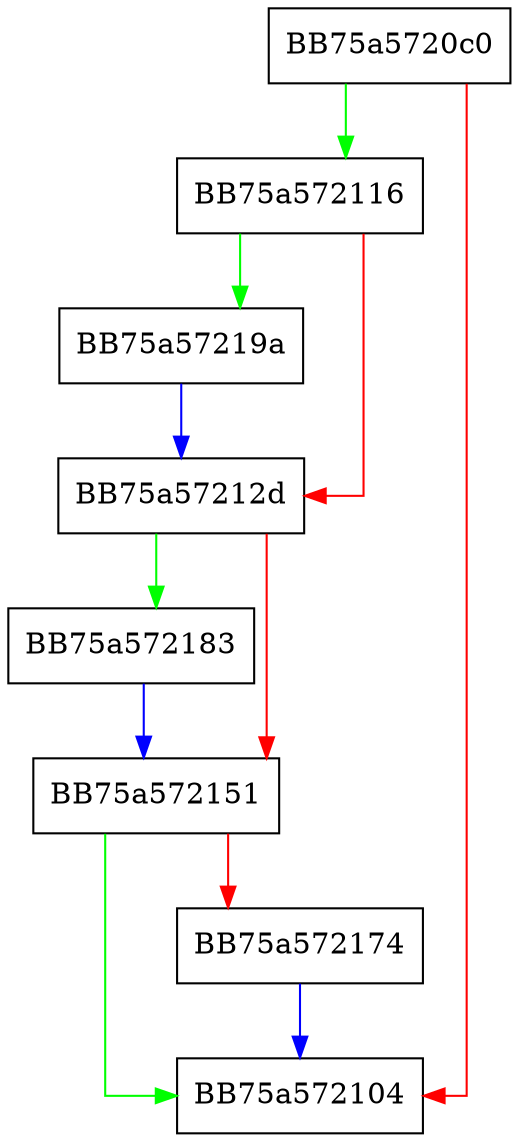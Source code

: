 digraph pushBlock {
  node [shape="box"];
  graph [splines=ortho];
  BB75a5720c0 -> BB75a572116 [color="green"];
  BB75a5720c0 -> BB75a572104 [color="red"];
  BB75a572116 -> BB75a57219a [color="green"];
  BB75a572116 -> BB75a57212d [color="red"];
  BB75a57212d -> BB75a572183 [color="green"];
  BB75a57212d -> BB75a572151 [color="red"];
  BB75a572151 -> BB75a572104 [color="green"];
  BB75a572151 -> BB75a572174 [color="red"];
  BB75a572174 -> BB75a572104 [color="blue"];
  BB75a572183 -> BB75a572151 [color="blue"];
  BB75a57219a -> BB75a57212d [color="blue"];
}